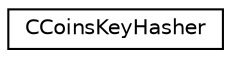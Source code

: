 digraph "Graphical Class Hierarchy"
{
 // LATEX_PDF_SIZE
  edge [fontname="Helvetica",fontsize="10",labelfontname="Helvetica",labelfontsize="10"];
  node [fontname="Helvetica",fontsize="10",shape=record];
  rankdir="LR";
  Node0 [label="CCoinsKeyHasher",height=0.2,width=0.4,color="black", fillcolor="white", style="filled",URL="$class_c_coins_key_hasher.html",tooltip=" "];
}
